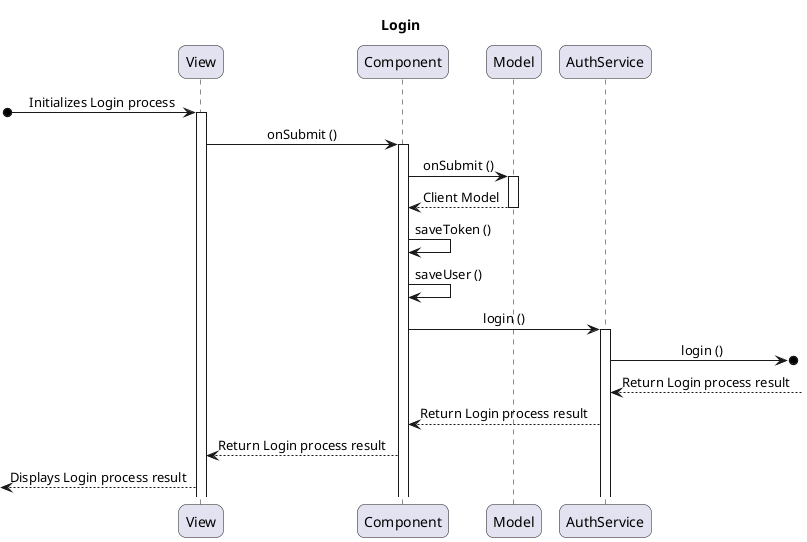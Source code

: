@startuml Login

skinparam sequenceMessageAlign center
skinparam RoundCorner 15
title Login


participant View as v
participant Component as c
participant Model as m
participant AuthService as s

[o-> v: Initializes Login process
activate v

v -> c: onSubmit ()
activate c

c -> m: onSubmit ()
activate m
m --> c: Client Model
deactivate m

c -> c: saveToken ()
c -> c: saveUser ()

c -> s: login ()
activate s

s ->o]: login ()

s<--]: Return Login process result

s --> c: Return Login process result

c --> v: Return Login process result

[<--v: Displays Login process result















